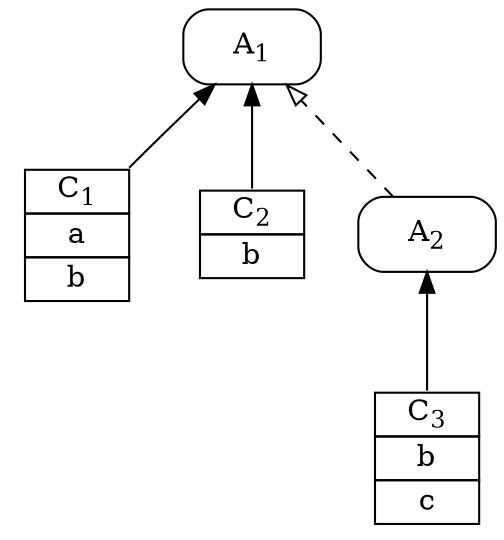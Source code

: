 digraph G {
	node [shape="Mrecord"];
	{rank=source;A_1 [ label = <<table border="0" cellspacing="0">
                    <tr><td width="50"  port="port1" border="0">A<SUB>1</SUB></td></tr>
                </table>>];}
	node [shape=none]; 
	{rank=same; 
		C_1 [label = <<table border="0" cellspacing="0">
                    <tr><td width="50"  port="port1" border="1">C<SUB>1</SUB></td></tr>
                    <tr><td width="50" border="1">a</td></tr>
                    <tr><td width="50" border="1">b</td></tr>
                </table>>]; 
		C_2 [label = <<table border="0" cellspacing="0">
                    <tr><td width="50"  port="port1" border="1">C<SUB>2</SUB></td></tr>
                    <tr><td width="50" border="1">b</td></tr>
                </table>>];}
	{rank=sink; C_3 [label = <<table border="0" cellspacing="0">
                    <tr><td width="50"  port="port1" border="1">C<SUB>3</SUB></td></tr>
                    <tr><td width="50" border="1">b</td></tr>
                    <tr><td width="50" border="1">c</td></tr>
                </table>>];}
	node [shape="Mrecord"];
	A_2 [ label = <<table border="0" cellspacing="0">
                    <tr><td width="50"  port="port1" border="0">A<SUB>2</SUB></td></tr>
                </table>>];
    {       
        A_2 -> A_1 [arrowhead = "empty", style="dashed"];
		C_1:port1:ne -> A_1;
		C_2:port1 -> A_1; 
		C_3:port1 -> A_2;
	}
}

